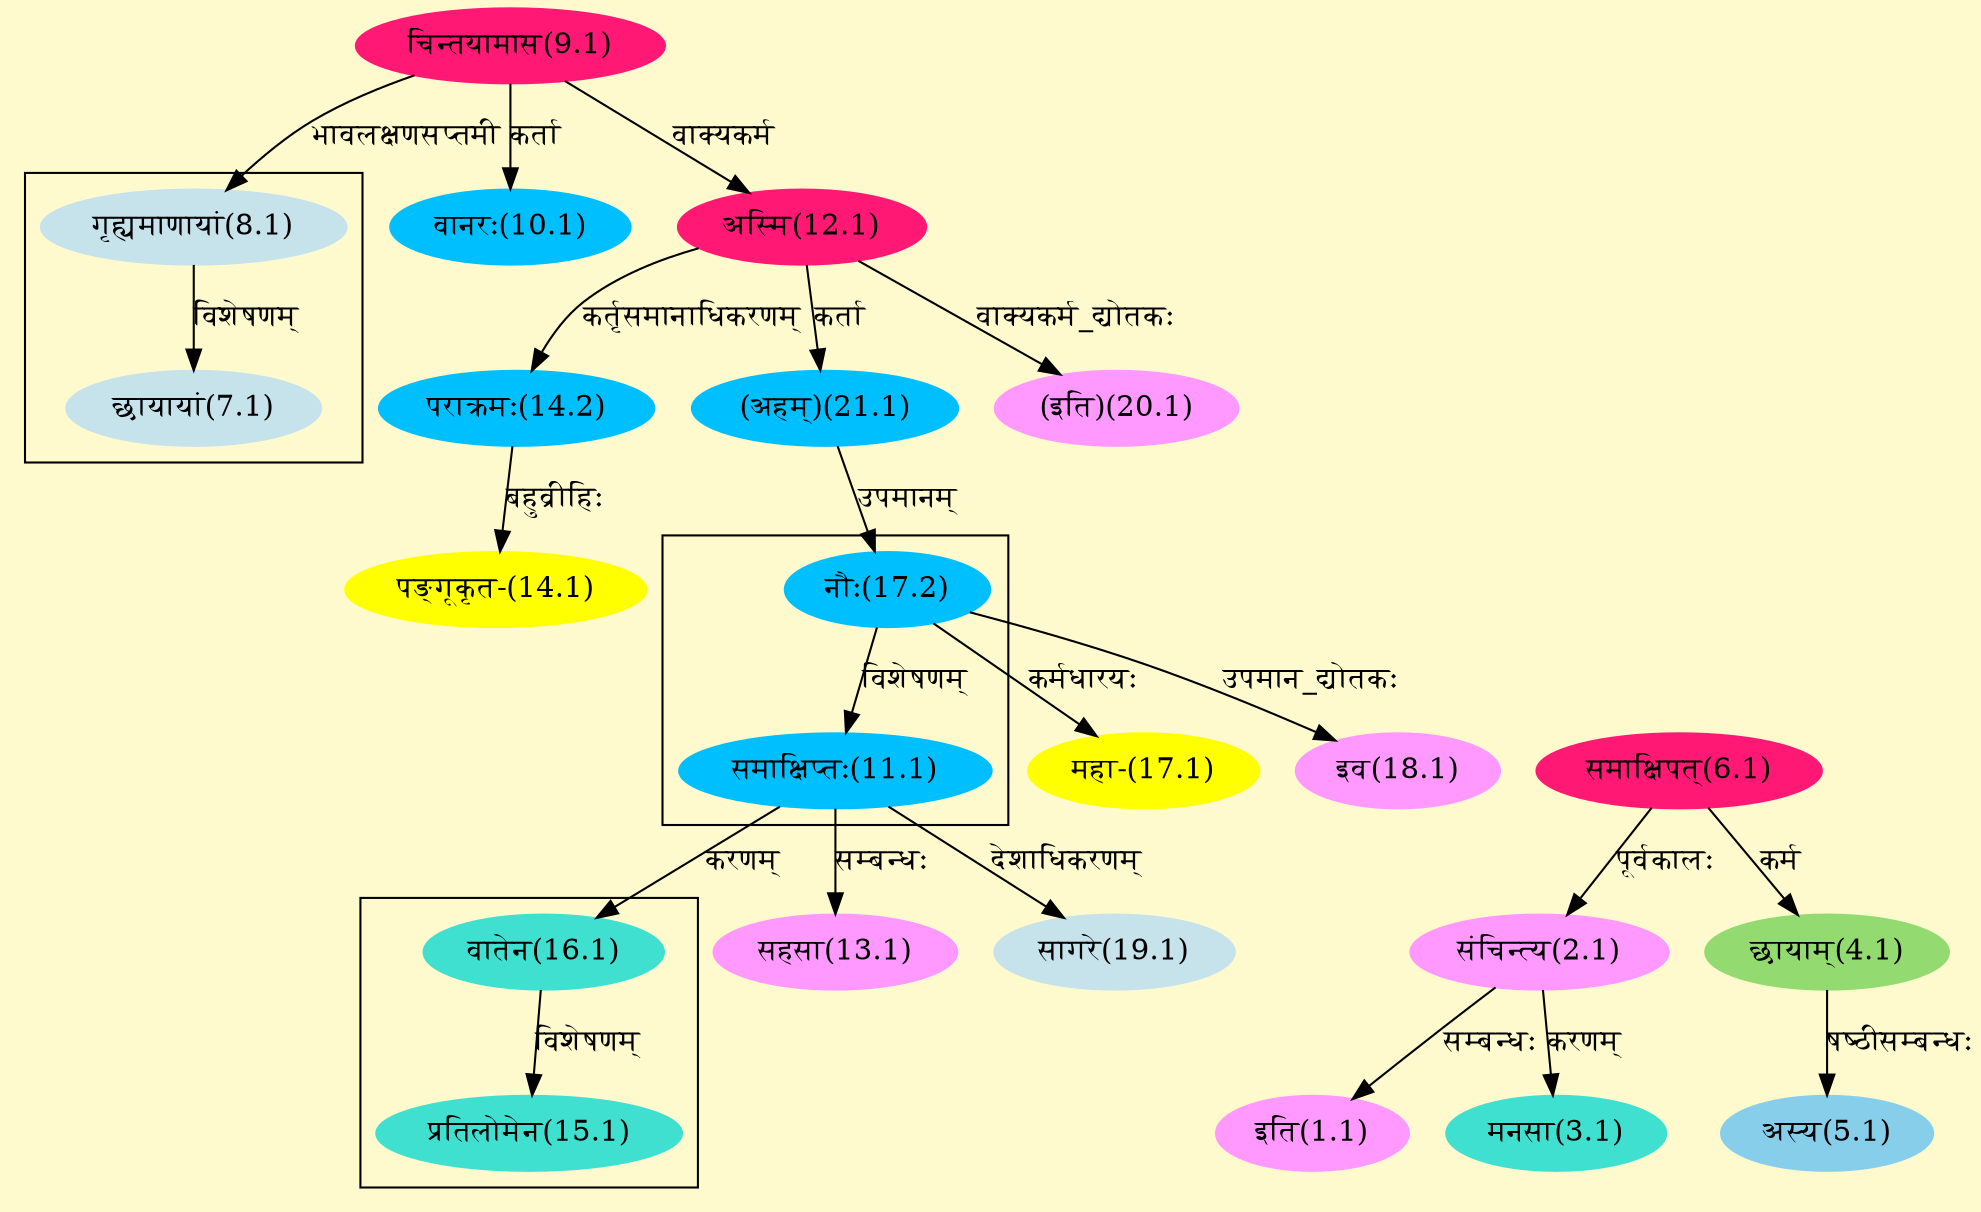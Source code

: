 digraph G{
rankdir=BT;
 compound=true;
 bgcolor="lemonchiffon1";

subgraph cluster_1{
Node7_1 [style=filled, color="#C6E2EB" label = "छायायां(7.1)"]
Node8_1 [style=filled, color="#C6E2EB" label = "गृह्यमाणायां(8.1)"]

}

subgraph cluster_2{
Node11_1 [style=filled, color="#00BFFF" label = "समाक्षिप्तः(11.1)"]
Node17_2 [style=filled, color="#00BFFF" label = "नौः(17.2)"]

}

subgraph cluster_3{
Node15_1 [style=filled, color="#40E0D0" label = "प्रतिलोमेन(15.1)"]
Node16_1 [style=filled, color="#40E0D0" label = "वातेन(16.1)"]

}
Node1_1 [style=filled, color="#FF99FF" label = "इति(1.1)"]
Node2_1 [style=filled, color="#FF99FF" label = "संचिन्त्य(2.1)"]
Node6_1 [style=filled, color="#FF1975" label = "समाक्षिपत्(6.1)"]
Node3_1 [style=filled, color="#40E0D0" label = "मनसा(3.1)"]
Node4_1 [style=filled, color="#93DB70" label = "छायाम्(4.1)"]
Node5_1 [style=filled, color="#87CEEB" label = "अस्य(5.1)"]
Node [style=filled, color="" label = "()"]
Node8_1 [style=filled, color="#C6E2EB" label = "गृह्यमाणायां(8.1)"]
Node9_1 [style=filled, color="#FF1975" label = "चिन्तयामास(9.1)"]
Node10_1 [style=filled, color="#00BFFF" label = "वानरः(10.1)"]
Node12_1 [style=filled, color="#FF1975" label = "अस्मि(12.1)"]
Node13_1 [style=filled, color="#FF99FF" label = "सहसा(13.1)"]
Node11_1 [style=filled, color="#00BFFF" label = "समाक्षिप्तः(11.1)"]
Node14_1 [style=filled, color="#FFFF00" label = "पङ्गूकृत-(14.1)"]
Node14_2 [style=filled, color="#00BFFF" label = "पराक्रमः(14.2)"]
Node16_1 [style=filled, color="#40E0D0" label = "वातेन(16.1)"]
Node17_1 [style=filled, color="#FFFF00" label = "महा-(17.1)"]
Node17_2 [style=filled, color="#00BFFF" label = "नौः(17.2)"]
Node21_1 [style=filled, color="#00BFFF" label = "(अहम्)(21.1)"]
Node18_1 [style=filled, color="#FF99FF" label = "इव(18.1)"]
Node19_1 [style=filled, color="#C6E2EB" label = "सागरे(19.1)"]
Node20_1 [style=filled, color="#FF99FF" label = "(इति)(20.1)"]
/* Start of Relations section */

Node1_1 -> Node2_1 [  label="सम्बन्धः"  dir="back" ]
Node2_1 -> Node6_1 [  label="पूर्वकालः"  dir="back" ]
Node3_1 -> Node2_1 [  label="करणम्"  dir="back" ]
Node4_1 -> Node6_1 [  label="कर्म"  dir="back" ]
Node5_1 -> Node4_1 [  label="षष्ठीसम्बन्धः"  dir="back" ]
Node7_1 -> Node8_1 [  label="विशेषणम्"  dir="back" ]
Node8_1 -> Node9_1 [  label="भावलक्षणसप्तमी"  dir="back" ]
Node10_1 -> Node9_1 [  label="कर्ता"  dir="back" ]
Node11_1 -> Node17_2 [  label="विशेषणम्"  dir="back" ]
Node12_1 -> Node9_1 [  label="वाक्यकर्म"  dir="back" ]
Node13_1 -> Node11_1 [  label="सम्बन्धः"  dir="back" ]
Node14_1 -> Node14_2 [  label="बहुव्रीहिः"  dir="back" ]
Node14_2 -> Node12_1 [  label="कर्तृसमानाधिकरणम्"  dir="back" ]
Node15_1 -> Node16_1 [  label="विशेषणम्"  dir="back" ]
Node16_1 -> Node11_1 [  label="करणम्"  dir="back" ]
Node17_1 -> Node17_2 [  label="कर्मधारयः"  dir="back" ]
Node17_2 -> Node21_1 [  label="उपमानम्"  dir="back" ]
Node18_1 -> Node17_2 [  label="उपमान_द्योतकः"  dir="back" ]
Node19_1 -> Node11_1 [  label="देशाधिकरणम्"  dir="back" ]
Node20_1 -> Node12_1 [  label="वाक्यकर्म_द्योतकः"  dir="back" ]
Node21_1 -> Node12_1 [  label="कर्ता"  dir="back" ]
}
